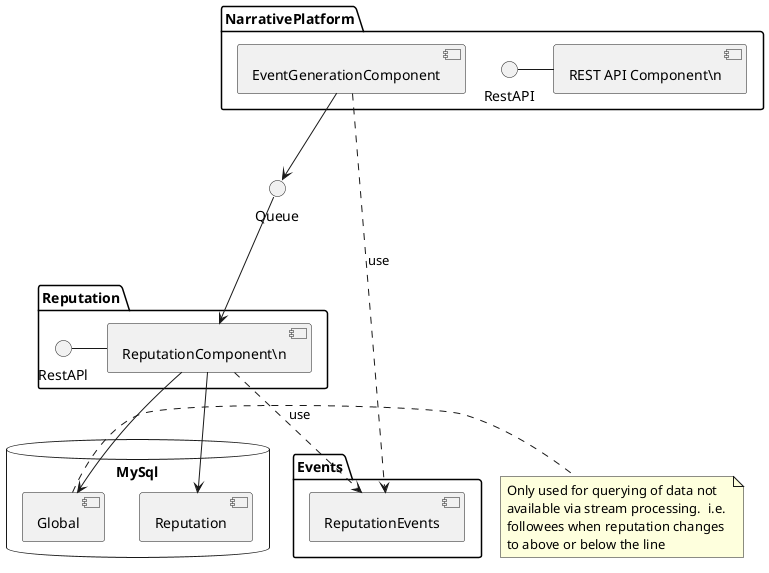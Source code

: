 @startuml



package "NarrativePlatform" {
  component RESTAPIComponent [
  REST API Component\n
  ]
   RestAPI - RESTAPIComponent
  [EventGenerationComponent]
}

package "Reputation" as RepPackage{
 component ReputationComponent [
  ReputationComponent\n
  ]
  RestAPl - [ReputationComponent]
}

package "Events"{
  [ReputationEvents]
}


database "MySql" {
  [Global]
  [Reputation]
}

  [EventGenerationComponent]-->Queue
  Queue --> [ReputationComponent]

  [ReputationComponent] --> Reputation
  [ReputationComponent] --> Global
  note right of Global : Only used for querying of data not\navailable via stream processing.  i.e. \nfollowees when reputation changes \nto above or below the line
  [EventGenerationComponent]..>ReputationEvents: use
  [ReputationComponent]..>ReputationEvents: use

@enduml